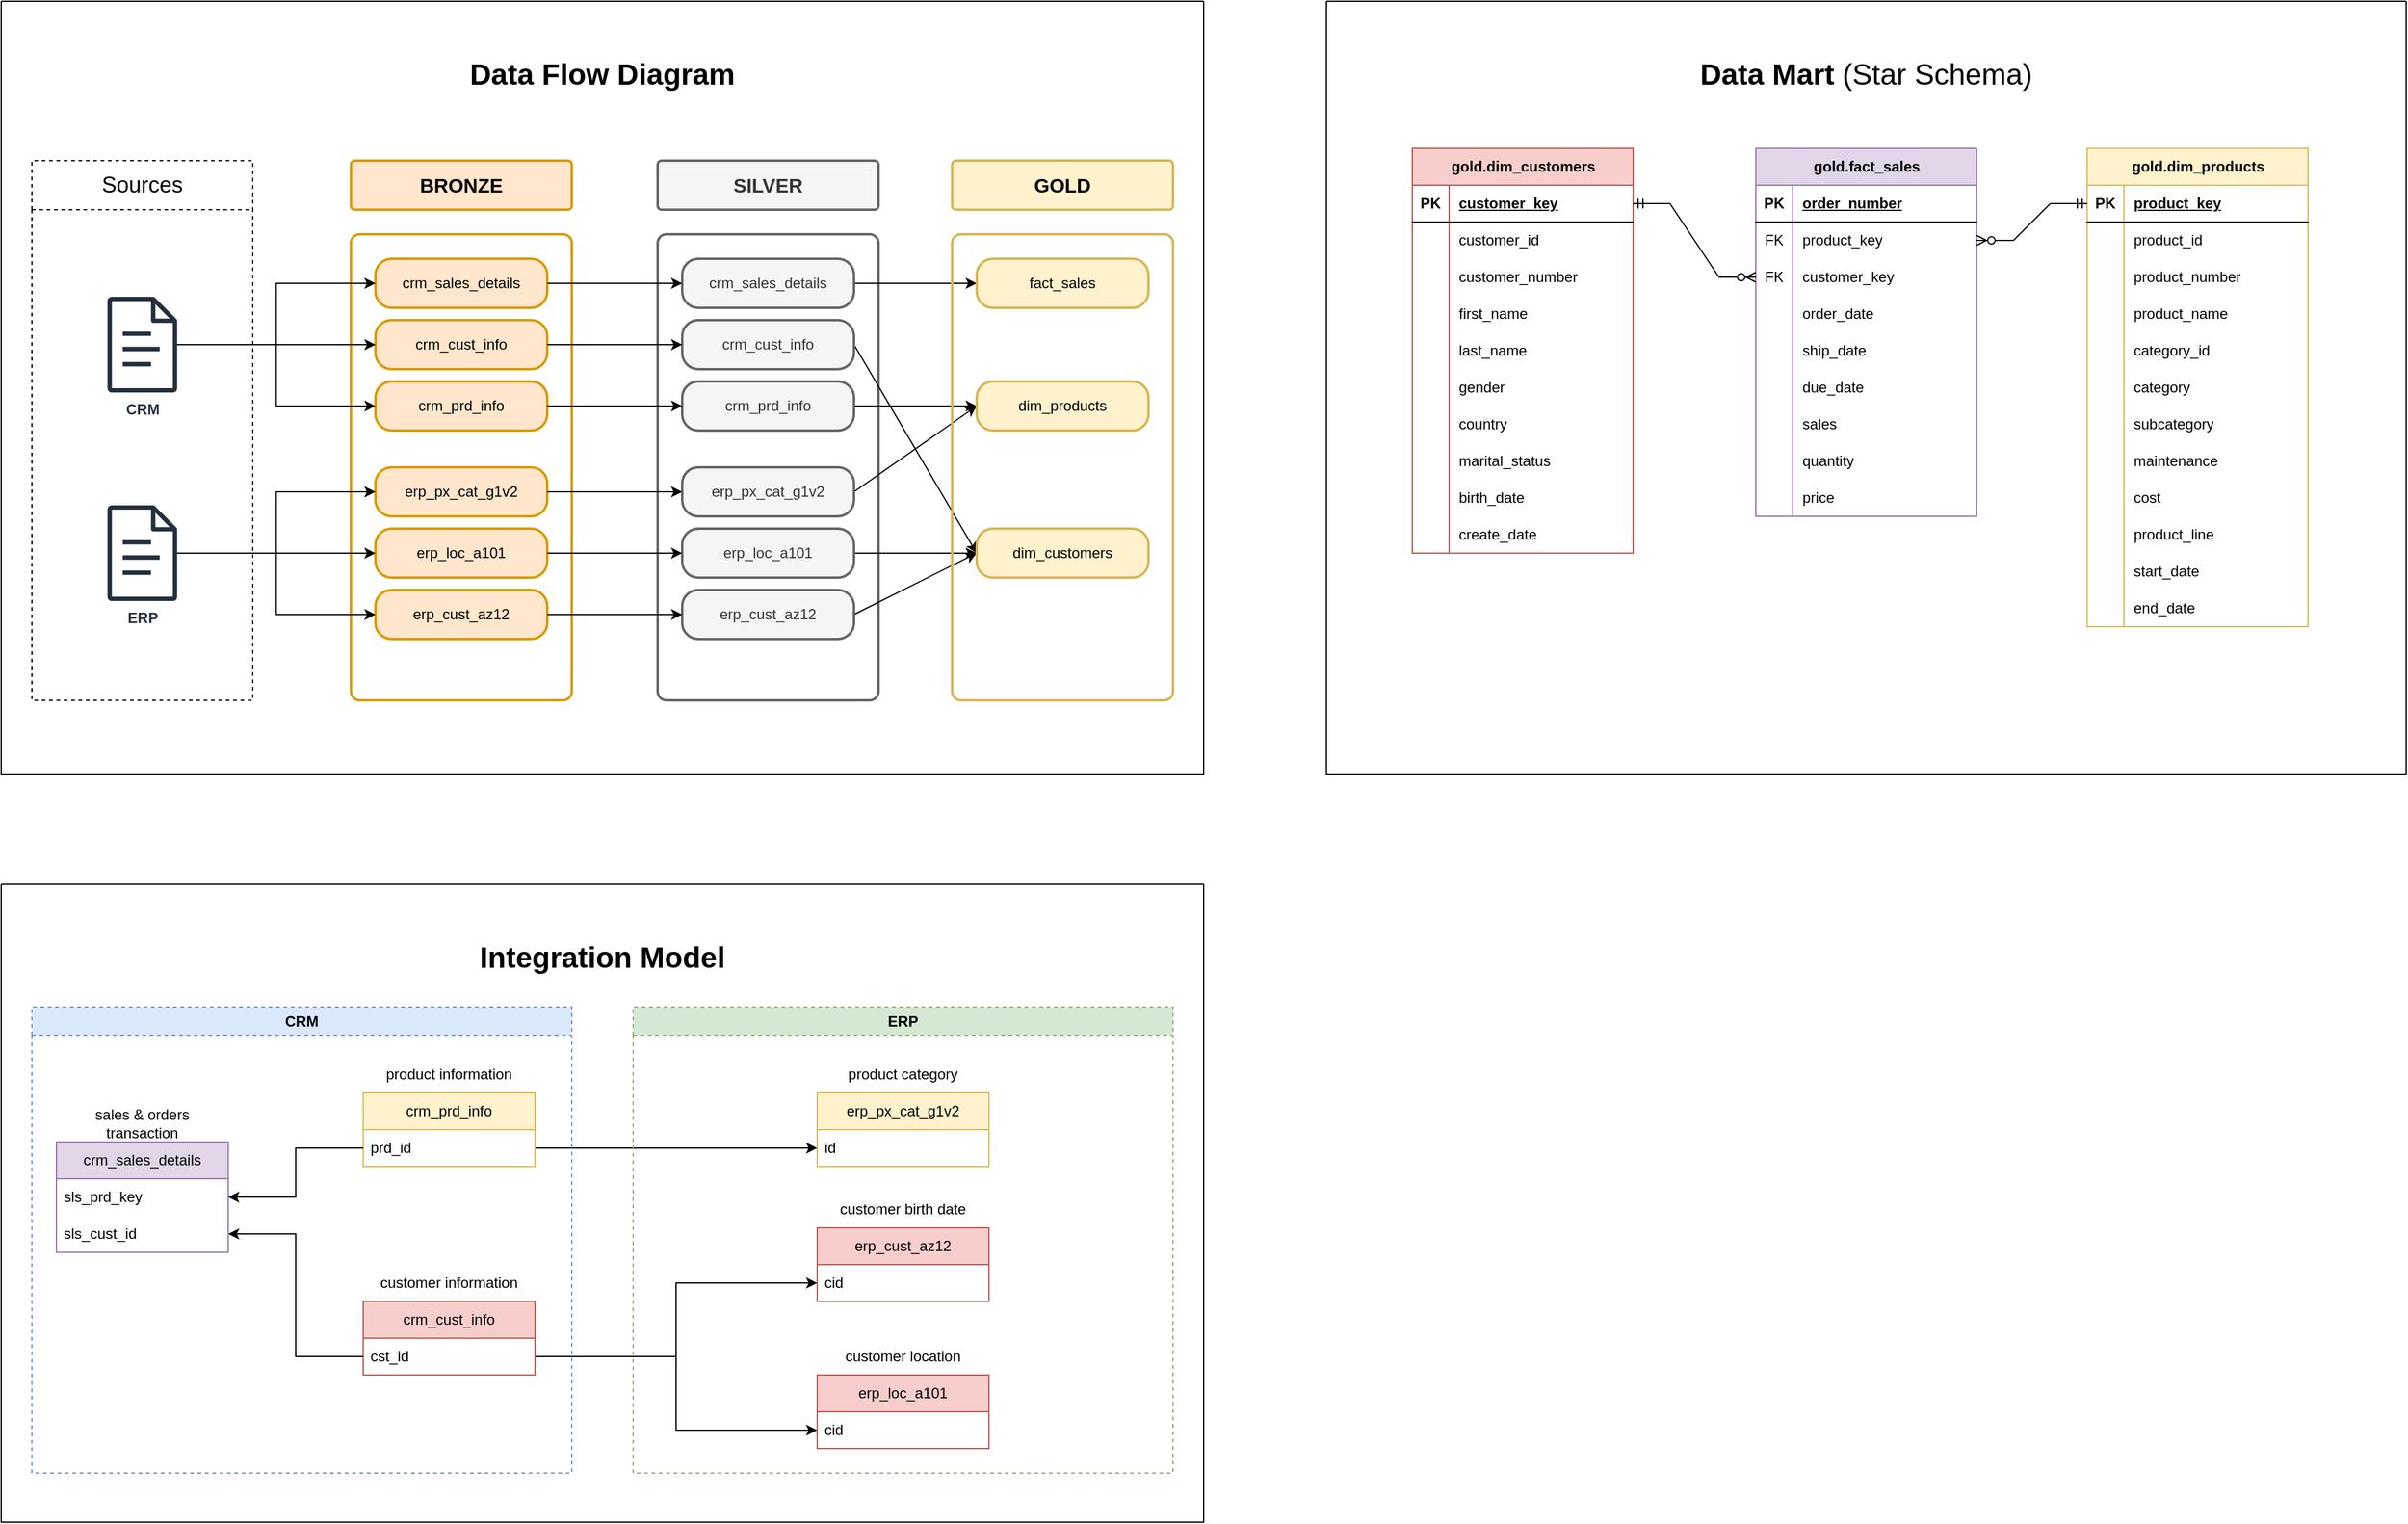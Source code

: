 <mxfile version="28.0.3">
  <diagram name="Page-1" id="j9LHTjVvC8cvnr3t2Hr-">
    <mxGraphModel dx="2078" dy="926" grid="1" gridSize="10" guides="1" tooltips="1" connect="1" arrows="1" fold="1" page="0" pageScale="1" pageWidth="850" pageHeight="1100" math="0" shadow="0">
      <root>
        <mxCell id="0" />
        <mxCell id="1" parent="0" />
        <mxCell id="Qr_JL-rTWK1h9YEE-_Me-30" value="" style="swimlane;startSize=0;" parent="1" vertex="1">
          <mxGeometry x="-80" y="40" width="980" height="630" as="geometry" />
        </mxCell>
        <mxCell id="Qr_JL-rTWK1h9YEE-_Me-2" value="Sources" style="swimlane;whiteSpace=wrap;html=1;fontSize=18;startSize=40;dashed=1;strokeWidth=1;fontStyle=0;swimlaneFillColor=none;fillColor=none;" parent="Qr_JL-rTWK1h9YEE-_Me-30" vertex="1">
          <mxGeometry x="25" y="130" width="180" height="440" as="geometry" />
        </mxCell>
        <mxCell id="Qr_JL-rTWK1h9YEE-_Me-3" value="&lt;b&gt;ERP&lt;/b&gt;" style="sketch=0;outlineConnect=0;fontColor=#232F3E;gradientColor=none;fillColor=#232F3D;strokeColor=none;dashed=0;verticalLabelPosition=bottom;verticalAlign=top;align=center;html=1;fontSize=12;fontStyle=0;aspect=fixed;pointerEvents=1;shape=mxgraph.aws4.document;" parent="Qr_JL-rTWK1h9YEE-_Me-2" vertex="1">
          <mxGeometry x="61.5" y="281" width="57" height="78" as="geometry" />
        </mxCell>
        <mxCell id="Qr_JL-rTWK1h9YEE-_Me-4" value="&lt;b&gt;CRM&lt;/b&gt;" style="sketch=0;outlineConnect=0;fontColor=#232F3E;gradientColor=none;fillColor=#232F3D;strokeColor=none;dashed=0;verticalLabelPosition=bottom;verticalAlign=top;align=center;html=1;fontSize=12;fontStyle=0;aspect=fixed;pointerEvents=1;shape=mxgraph.aws4.document;" parent="Qr_JL-rTWK1h9YEE-_Me-2" vertex="1">
          <mxGeometry x="61.5" y="111" width="57" height="78" as="geometry" />
        </mxCell>
        <mxCell id="Qr_JL-rTWK1h9YEE-_Me-5" value="" style="rounded=1;whiteSpace=wrap;html=1;arcSize=4;fillColor=none;strokeColor=#d79b00;strokeWidth=2;" parent="Qr_JL-rTWK1h9YEE-_Me-30" vertex="1">
          <mxGeometry x="285" y="190" width="180" height="380" as="geometry" />
        </mxCell>
        <mxCell id="Qr_JL-rTWK1h9YEE-_Me-6" value="&lt;b&gt;BRONZE&lt;/b&gt;" style="rounded=1;whiteSpace=wrap;html=1;arcSize=8;fillColor=#ffe6cc;strokeColor=#d79b00;strokeWidth=2;fontSize=16;" parent="Qr_JL-rTWK1h9YEE-_Me-30" vertex="1">
          <mxGeometry x="285" y="130" width="180" height="40" as="geometry" />
        </mxCell>
        <mxCell id="Qr_JL-rTWK1h9YEE-_Me-8" value="crm_sales_details" style="rounded=1;whiteSpace=wrap;html=1;arcSize=33;fillColor=#ffe6cc;strokeColor=#d79b00;strokeWidth=2;" parent="Qr_JL-rTWK1h9YEE-_Me-30" vertex="1">
          <mxGeometry x="305" y="210" width="140" height="40" as="geometry" />
        </mxCell>
        <mxCell id="Qr_JL-rTWK1h9YEE-_Me-9" value="crm_prd_info" style="rounded=1;whiteSpace=wrap;html=1;arcSize=33;fillColor=#ffe6cc;strokeColor=#d79b00;strokeWidth=2;" parent="Qr_JL-rTWK1h9YEE-_Me-30" vertex="1">
          <mxGeometry x="305" y="310" width="140" height="40" as="geometry" />
        </mxCell>
        <mxCell id="Qr_JL-rTWK1h9YEE-_Me-10" value="crm_cust_info" style="rounded=1;whiteSpace=wrap;html=1;arcSize=33;fillColor=#ffe6cc;strokeColor=#d79b00;strokeWidth=2;" parent="Qr_JL-rTWK1h9YEE-_Me-30" vertex="1">
          <mxGeometry x="305" y="260" width="140" height="40" as="geometry" />
        </mxCell>
        <mxCell id="Qr_JL-rTWK1h9YEE-_Me-11" value="erp_cust_az12" style="rounded=1;whiteSpace=wrap;html=1;arcSize=33;fillColor=#ffe6cc;strokeColor=#d79b00;strokeWidth=2;" parent="Qr_JL-rTWK1h9YEE-_Me-30" vertex="1">
          <mxGeometry x="305" y="480" width="140" height="40" as="geometry" />
        </mxCell>
        <mxCell id="Qr_JL-rTWK1h9YEE-_Me-12" value="erp_loc_a101" style="rounded=1;whiteSpace=wrap;html=1;arcSize=33;fillColor=#ffe6cc;strokeColor=#d79b00;strokeWidth=2;" parent="Qr_JL-rTWK1h9YEE-_Me-30" vertex="1">
          <mxGeometry x="305" y="430" width="140" height="40" as="geometry" />
        </mxCell>
        <mxCell id="Qr_JL-rTWK1h9YEE-_Me-13" value="erp_px_cat_g1v2" style="rounded=1;whiteSpace=wrap;html=1;arcSize=33;fillColor=#ffe6cc;strokeColor=#d79b00;strokeWidth=2;" parent="Qr_JL-rTWK1h9YEE-_Me-30" vertex="1">
          <mxGeometry x="305" y="380" width="140" height="40" as="geometry" />
        </mxCell>
        <mxCell id="Qr_JL-rTWK1h9YEE-_Me-14" style="edgeStyle=orthogonalEdgeStyle;rounded=0;orthogonalLoop=1;jettySize=auto;html=1;" parent="Qr_JL-rTWK1h9YEE-_Me-30" source="Qr_JL-rTWK1h9YEE-_Me-4" target="Qr_JL-rTWK1h9YEE-_Me-8" edge="1">
          <mxGeometry relative="1" as="geometry" />
        </mxCell>
        <mxCell id="Qr_JL-rTWK1h9YEE-_Me-15" style="edgeStyle=orthogonalEdgeStyle;rounded=0;orthogonalLoop=1;jettySize=auto;html=1;" parent="Qr_JL-rTWK1h9YEE-_Me-30" source="Qr_JL-rTWK1h9YEE-_Me-4" target="Qr_JL-rTWK1h9YEE-_Me-9" edge="1">
          <mxGeometry relative="1" as="geometry" />
        </mxCell>
        <mxCell id="Qr_JL-rTWK1h9YEE-_Me-16" style="edgeStyle=orthogonalEdgeStyle;rounded=0;orthogonalLoop=1;jettySize=auto;html=1;" parent="Qr_JL-rTWK1h9YEE-_Me-30" source="Qr_JL-rTWK1h9YEE-_Me-4" target="Qr_JL-rTWK1h9YEE-_Me-10" edge="1">
          <mxGeometry relative="1" as="geometry" />
        </mxCell>
        <mxCell id="Qr_JL-rTWK1h9YEE-_Me-17" style="edgeStyle=orthogonalEdgeStyle;rounded=0;orthogonalLoop=1;jettySize=auto;html=1;" parent="Qr_JL-rTWK1h9YEE-_Me-30" source="Qr_JL-rTWK1h9YEE-_Me-3" target="Qr_JL-rTWK1h9YEE-_Me-11" edge="1">
          <mxGeometry relative="1" as="geometry" />
        </mxCell>
        <mxCell id="Qr_JL-rTWK1h9YEE-_Me-18" style="edgeStyle=orthogonalEdgeStyle;rounded=0;orthogonalLoop=1;jettySize=auto;html=1;" parent="Qr_JL-rTWK1h9YEE-_Me-30" source="Qr_JL-rTWK1h9YEE-_Me-3" target="Qr_JL-rTWK1h9YEE-_Me-12" edge="1">
          <mxGeometry relative="1" as="geometry" />
        </mxCell>
        <mxCell id="Qr_JL-rTWK1h9YEE-_Me-20" style="edgeStyle=orthogonalEdgeStyle;rounded=0;orthogonalLoop=1;jettySize=auto;html=1;" parent="Qr_JL-rTWK1h9YEE-_Me-30" source="Qr_JL-rTWK1h9YEE-_Me-3" target="Qr_JL-rTWK1h9YEE-_Me-13" edge="1">
          <mxGeometry relative="1" as="geometry" />
        </mxCell>
        <mxCell id="Qr_JL-rTWK1h9YEE-_Me-29" value="&lt;b&gt;Data Flow Diagram&lt;/b&gt;" style="text;html=1;align=center;verticalAlign=middle;whiteSpace=wrap;rounded=0;fontSize=24;" parent="Qr_JL-rTWK1h9YEE-_Me-30" vertex="1">
          <mxGeometry x="345" y="40" width="290" height="40" as="geometry" />
        </mxCell>
        <mxCell id="Qr_JL-rTWK1h9YEE-_Me-100" value="" style="rounded=1;whiteSpace=wrap;html=1;arcSize=4;fillColor=none;strokeColor=#666666;strokeWidth=2;fontColor=#333333;" parent="Qr_JL-rTWK1h9YEE-_Me-30" vertex="1">
          <mxGeometry x="535" y="190" width="180" height="380" as="geometry" />
        </mxCell>
        <mxCell id="Qr_JL-rTWK1h9YEE-_Me-101" value="&lt;b&gt;SILVER&lt;/b&gt;" style="rounded=1;whiteSpace=wrap;html=1;arcSize=8;fillColor=#f5f5f5;strokeColor=#666666;strokeWidth=2;fontSize=16;fontColor=#333333;" parent="Qr_JL-rTWK1h9YEE-_Me-30" vertex="1">
          <mxGeometry x="535" y="130" width="180" height="40" as="geometry" />
        </mxCell>
        <mxCell id="Qr_JL-rTWK1h9YEE-_Me-130" style="edgeStyle=orthogonalEdgeStyle;rounded=0;orthogonalLoop=1;jettySize=auto;html=1;" parent="Qr_JL-rTWK1h9YEE-_Me-30" source="Qr_JL-rTWK1h9YEE-_Me-102" target="Qr_JL-rTWK1h9YEE-_Me-124" edge="1">
          <mxGeometry relative="1" as="geometry" />
        </mxCell>
        <mxCell id="Qr_JL-rTWK1h9YEE-_Me-102" value="crm_sales_details" style="rounded=1;whiteSpace=wrap;html=1;arcSize=33;fillColor=#f5f5f5;strokeColor=#666666;strokeWidth=2;fontColor=#333333;" parent="Qr_JL-rTWK1h9YEE-_Me-30" vertex="1">
          <mxGeometry x="555" y="210" width="140" height="40" as="geometry" />
        </mxCell>
        <mxCell id="Qr_JL-rTWK1h9YEE-_Me-139" style="rounded=0;orthogonalLoop=1;jettySize=auto;html=1;exitX=1;exitY=0.5;exitDx=0;exitDy=0;entryX=0;entryY=0.5;entryDx=0;entryDy=0;" parent="Qr_JL-rTWK1h9YEE-_Me-30" source="Qr_JL-rTWK1h9YEE-_Me-103" target="Qr_JL-rTWK1h9YEE-_Me-125" edge="1">
          <mxGeometry relative="1" as="geometry" />
        </mxCell>
        <mxCell id="Qr_JL-rTWK1h9YEE-_Me-103" value="crm_prd_info" style="rounded=1;whiteSpace=wrap;html=1;arcSize=33;fillColor=#f5f5f5;strokeColor=#666666;strokeWidth=2;fontColor=#333333;" parent="Qr_JL-rTWK1h9YEE-_Me-30" vertex="1">
          <mxGeometry x="555" y="310" width="140" height="40" as="geometry" />
        </mxCell>
        <mxCell id="Qr_JL-rTWK1h9YEE-_Me-132" style="rounded=0;orthogonalLoop=1;jettySize=auto;html=1;entryX=0;entryY=0.5;entryDx=0;entryDy=0;exitX=1;exitY=0.5;exitDx=0;exitDy=0;" parent="Qr_JL-rTWK1h9YEE-_Me-30" source="Qr_JL-rTWK1h9YEE-_Me-104" target="Qr_JL-rTWK1h9YEE-_Me-126" edge="1">
          <mxGeometry relative="1" as="geometry" />
        </mxCell>
        <mxCell id="Qr_JL-rTWK1h9YEE-_Me-104" value="crm_cust_info" style="rounded=1;whiteSpace=wrap;html=1;arcSize=33;fillColor=#f5f5f5;strokeColor=#666666;strokeWidth=2;fontColor=#333333;" parent="Qr_JL-rTWK1h9YEE-_Me-30" vertex="1">
          <mxGeometry x="555" y="260" width="140" height="40" as="geometry" />
        </mxCell>
        <mxCell id="Qr_JL-rTWK1h9YEE-_Me-136" style="rounded=0;orthogonalLoop=1;jettySize=auto;html=1;entryX=0;entryY=0.5;entryDx=0;entryDy=0;exitX=1;exitY=0.5;exitDx=0;exitDy=0;" parent="Qr_JL-rTWK1h9YEE-_Me-30" source="Qr_JL-rTWK1h9YEE-_Me-105" target="Qr_JL-rTWK1h9YEE-_Me-126" edge="1">
          <mxGeometry relative="1" as="geometry" />
        </mxCell>
        <mxCell id="Qr_JL-rTWK1h9YEE-_Me-105" value="erp_cust_az12" style="rounded=1;whiteSpace=wrap;html=1;arcSize=33;fillColor=#f5f5f5;strokeColor=#666666;strokeWidth=2;fontColor=#333333;" parent="Qr_JL-rTWK1h9YEE-_Me-30" vertex="1">
          <mxGeometry x="555" y="480" width="140" height="40" as="geometry" />
        </mxCell>
        <mxCell id="Qr_JL-rTWK1h9YEE-_Me-137" style="rounded=0;orthogonalLoop=1;jettySize=auto;html=1;entryX=0;entryY=0.5;entryDx=0;entryDy=0;exitX=1;exitY=0.5;exitDx=0;exitDy=0;" parent="Qr_JL-rTWK1h9YEE-_Me-30" source="Qr_JL-rTWK1h9YEE-_Me-106" target="Qr_JL-rTWK1h9YEE-_Me-126" edge="1">
          <mxGeometry relative="1" as="geometry" />
        </mxCell>
        <mxCell id="Qr_JL-rTWK1h9YEE-_Me-106" value="erp_loc_a101" style="rounded=1;whiteSpace=wrap;html=1;arcSize=33;fillColor=#f5f5f5;strokeColor=#666666;strokeWidth=2;fontColor=#333333;" parent="Qr_JL-rTWK1h9YEE-_Me-30" vertex="1">
          <mxGeometry x="555" y="430" width="140" height="40" as="geometry" />
        </mxCell>
        <mxCell id="Qr_JL-rTWK1h9YEE-_Me-138" style="rounded=0;orthogonalLoop=1;jettySize=auto;html=1;exitX=1;exitY=0.5;exitDx=0;exitDy=0;entryX=0;entryY=0.5;entryDx=0;entryDy=0;" parent="Qr_JL-rTWK1h9YEE-_Me-30" source="Qr_JL-rTWK1h9YEE-_Me-107" target="Qr_JL-rTWK1h9YEE-_Me-125" edge="1">
          <mxGeometry relative="1" as="geometry" />
        </mxCell>
        <mxCell id="Qr_JL-rTWK1h9YEE-_Me-107" value="erp_px_cat_g1v2" style="rounded=1;whiteSpace=wrap;html=1;arcSize=33;fillColor=#f5f5f5;strokeColor=#666666;strokeWidth=2;fontColor=#333333;" parent="Qr_JL-rTWK1h9YEE-_Me-30" vertex="1">
          <mxGeometry x="555" y="380" width="140" height="40" as="geometry" />
        </mxCell>
        <mxCell id="Qr_JL-rTWK1h9YEE-_Me-108" style="edgeStyle=orthogonalEdgeStyle;rounded=0;orthogonalLoop=1;jettySize=auto;html=1;" parent="Qr_JL-rTWK1h9YEE-_Me-30" source="Qr_JL-rTWK1h9YEE-_Me-8" target="Qr_JL-rTWK1h9YEE-_Me-102" edge="1">
          <mxGeometry relative="1" as="geometry" />
        </mxCell>
        <mxCell id="Qr_JL-rTWK1h9YEE-_Me-109" style="edgeStyle=orthogonalEdgeStyle;rounded=0;orthogonalLoop=1;jettySize=auto;html=1;" parent="Qr_JL-rTWK1h9YEE-_Me-30" source="Qr_JL-rTWK1h9YEE-_Me-9" target="Qr_JL-rTWK1h9YEE-_Me-103" edge="1">
          <mxGeometry relative="1" as="geometry" />
        </mxCell>
        <mxCell id="Qr_JL-rTWK1h9YEE-_Me-110" style="edgeStyle=orthogonalEdgeStyle;rounded=0;orthogonalLoop=1;jettySize=auto;html=1;" parent="Qr_JL-rTWK1h9YEE-_Me-30" source="Qr_JL-rTWK1h9YEE-_Me-10" target="Qr_JL-rTWK1h9YEE-_Me-104" edge="1">
          <mxGeometry relative="1" as="geometry" />
        </mxCell>
        <mxCell id="Qr_JL-rTWK1h9YEE-_Me-111" style="edgeStyle=orthogonalEdgeStyle;rounded=0;orthogonalLoop=1;jettySize=auto;html=1;" parent="Qr_JL-rTWK1h9YEE-_Me-30" source="Qr_JL-rTWK1h9YEE-_Me-11" target="Qr_JL-rTWK1h9YEE-_Me-105" edge="1">
          <mxGeometry relative="1" as="geometry" />
        </mxCell>
        <mxCell id="Qr_JL-rTWK1h9YEE-_Me-112" style="edgeStyle=orthogonalEdgeStyle;rounded=0;orthogonalLoop=1;jettySize=auto;html=1;" parent="Qr_JL-rTWK1h9YEE-_Me-30" source="Qr_JL-rTWK1h9YEE-_Me-12" target="Qr_JL-rTWK1h9YEE-_Me-106" edge="1">
          <mxGeometry relative="1" as="geometry" />
        </mxCell>
        <mxCell id="Qr_JL-rTWK1h9YEE-_Me-113" style="edgeStyle=orthogonalEdgeStyle;rounded=0;orthogonalLoop=1;jettySize=auto;html=1;" parent="Qr_JL-rTWK1h9YEE-_Me-30" source="Qr_JL-rTWK1h9YEE-_Me-13" target="Qr_JL-rTWK1h9YEE-_Me-107" edge="1">
          <mxGeometry relative="1" as="geometry" />
        </mxCell>
        <mxCell id="Qr_JL-rTWK1h9YEE-_Me-122" value="" style="rounded=1;whiteSpace=wrap;html=1;arcSize=4;fillColor=none;strokeColor=#d6b656;strokeWidth=2;" parent="Qr_JL-rTWK1h9YEE-_Me-30" vertex="1">
          <mxGeometry x="775" y="190" width="180" height="380" as="geometry" />
        </mxCell>
        <mxCell id="Qr_JL-rTWK1h9YEE-_Me-123" value="&lt;b&gt;GOLD&lt;/b&gt;" style="rounded=1;whiteSpace=wrap;html=1;arcSize=8;fillColor=#fff2cc;strokeColor=#d6b656;strokeWidth=2;fontSize=16;" parent="Qr_JL-rTWK1h9YEE-_Me-30" vertex="1">
          <mxGeometry x="775" y="130" width="180" height="40" as="geometry" />
        </mxCell>
        <mxCell id="Qr_JL-rTWK1h9YEE-_Me-124" value="fact_sales" style="rounded=1;whiteSpace=wrap;html=1;arcSize=33;fillColor=#fff2cc;strokeColor=#d6b656;strokeWidth=2;" parent="Qr_JL-rTWK1h9YEE-_Me-30" vertex="1">
          <mxGeometry x="795" y="210" width="140" height="40" as="geometry" />
        </mxCell>
        <mxCell id="Qr_JL-rTWK1h9YEE-_Me-125" value="dim_products" style="rounded=1;whiteSpace=wrap;html=1;arcSize=33;fillColor=#fff2cc;strokeColor=#d6b656;strokeWidth=2;" parent="Qr_JL-rTWK1h9YEE-_Me-30" vertex="1">
          <mxGeometry x="795" y="310" width="140" height="40" as="geometry" />
        </mxCell>
        <mxCell id="Qr_JL-rTWK1h9YEE-_Me-126" value="dim_customers" style="rounded=1;whiteSpace=wrap;html=1;arcSize=33;fillColor=#fff2cc;strokeColor=#d6b656;strokeWidth=2;" parent="Qr_JL-rTWK1h9YEE-_Me-30" vertex="1">
          <mxGeometry x="795" y="430" width="140" height="40" as="geometry" />
        </mxCell>
        <mxCell id="Qr_JL-rTWK1h9YEE-_Me-32" value="" style="swimlane;startSize=0;" parent="1" vertex="1">
          <mxGeometry x="-80" y="760" width="980" height="520" as="geometry" />
        </mxCell>
        <mxCell id="Qr_JL-rTWK1h9YEE-_Me-50" value="&lt;b&gt;Integration Model&lt;/b&gt;" style="text;html=1;align=center;verticalAlign=middle;whiteSpace=wrap;rounded=0;fontSize=24;" parent="Qr_JL-rTWK1h9YEE-_Me-32" vertex="1">
          <mxGeometry x="345" y="40" width="290" height="40" as="geometry" />
        </mxCell>
        <mxCell id="Qr_JL-rTWK1h9YEE-_Me-78" style="edgeStyle=orthogonalEdgeStyle;rounded=0;orthogonalLoop=1;jettySize=auto;html=1;exitX=1;exitY=0.5;exitDx=0;exitDy=0;" parent="Qr_JL-rTWK1h9YEE-_Me-32" source="Qr_JL-rTWK1h9YEE-_Me-56" target="Qr_JL-rTWK1h9YEE-_Me-76" edge="1">
          <mxGeometry relative="1" as="geometry" />
        </mxCell>
        <mxCell id="Qr_JL-rTWK1h9YEE-_Me-87" style="edgeStyle=orthogonalEdgeStyle;rounded=0;orthogonalLoop=1;jettySize=auto;html=1;exitX=1;exitY=0.5;exitDx=0;exitDy=0;" parent="Qr_JL-rTWK1h9YEE-_Me-32" source="Qr_JL-rTWK1h9YEE-_Me-52" target="Qr_JL-rTWK1h9YEE-_Me-81" edge="1">
          <mxGeometry relative="1" as="geometry" />
        </mxCell>
        <mxCell id="Qr_JL-rTWK1h9YEE-_Me-88" style="edgeStyle=orthogonalEdgeStyle;rounded=0;orthogonalLoop=1;jettySize=auto;html=1;exitX=1;exitY=0.5;exitDx=0;exitDy=0;" parent="Qr_JL-rTWK1h9YEE-_Me-32" source="Qr_JL-rTWK1h9YEE-_Me-52" target="Qr_JL-rTWK1h9YEE-_Me-85" edge="1">
          <mxGeometry relative="1" as="geometry" />
        </mxCell>
        <mxCell id="Qr_JL-rTWK1h9YEE-_Me-90" value="CRM" style="swimlane;whiteSpace=wrap;html=1;fillColor=#dae8fc;strokeColor=#6c8ebf;dashed=1;" parent="Qr_JL-rTWK1h9YEE-_Me-32" vertex="1">
          <mxGeometry x="25" y="100" width="440" height="380" as="geometry" />
        </mxCell>
        <mxCell id="Qr_JL-rTWK1h9YEE-_Me-72" value="" style="group" parent="Qr_JL-rTWK1h9YEE-_Me-90" vertex="1" connectable="0">
          <mxGeometry x="270" y="40" width="140" height="90" as="geometry" />
        </mxCell>
        <mxCell id="Qr_JL-rTWK1h9YEE-_Me-55" value="crm_prd_info" style="swimlane;fontStyle=0;childLayout=stackLayout;horizontal=1;startSize=30;horizontalStack=0;resizeParent=1;resizeParentMax=0;resizeLast=0;collapsible=1;marginBottom=0;whiteSpace=wrap;html=1;fillColor=#fff2cc;strokeColor=#d6b656;" parent="Qr_JL-rTWK1h9YEE-_Me-72" vertex="1">
          <mxGeometry y="30" width="140" height="60" as="geometry" />
        </mxCell>
        <mxCell id="Qr_JL-rTWK1h9YEE-_Me-56" value="prd_id" style="text;strokeColor=none;fillColor=none;align=left;verticalAlign=middle;spacingLeft=4;spacingRight=4;overflow=hidden;points=[[0,0.5],[1,0.5]];portConstraint=eastwest;rotatable=0;whiteSpace=wrap;html=1;" parent="Qr_JL-rTWK1h9YEE-_Me-55" vertex="1">
          <mxGeometry y="30" width="140" height="30" as="geometry" />
        </mxCell>
        <mxCell id="Qr_JL-rTWK1h9YEE-_Me-69" value="product information" style="text;html=1;align=center;verticalAlign=middle;whiteSpace=wrap;rounded=0;" parent="Qr_JL-rTWK1h9YEE-_Me-72" vertex="1">
          <mxGeometry width="140" height="30" as="geometry" />
        </mxCell>
        <mxCell id="Qr_JL-rTWK1h9YEE-_Me-73" value="" style="group" parent="Qr_JL-rTWK1h9YEE-_Me-90" vertex="1" connectable="0">
          <mxGeometry x="270" y="210" width="140" height="90" as="geometry" />
        </mxCell>
        <mxCell id="Qr_JL-rTWK1h9YEE-_Me-51" value="crm_cust_info" style="swimlane;fontStyle=0;childLayout=stackLayout;horizontal=1;startSize=30;horizontalStack=0;resizeParent=1;resizeParentMax=0;resizeLast=0;collapsible=1;marginBottom=0;whiteSpace=wrap;html=1;fillColor=#f8cecc;strokeColor=#b85450;" parent="Qr_JL-rTWK1h9YEE-_Me-73" vertex="1">
          <mxGeometry y="30" width="140" height="60" as="geometry" />
        </mxCell>
        <mxCell id="Qr_JL-rTWK1h9YEE-_Me-52" value="cst_id" style="text;strokeColor=none;fillColor=none;align=left;verticalAlign=middle;spacingLeft=4;spacingRight=4;overflow=hidden;points=[[0,0.5],[1,0.5]];portConstraint=eastwest;rotatable=0;whiteSpace=wrap;html=1;" parent="Qr_JL-rTWK1h9YEE-_Me-51" vertex="1">
          <mxGeometry y="30" width="140" height="30" as="geometry" />
        </mxCell>
        <mxCell id="Qr_JL-rTWK1h9YEE-_Me-70" value="customer information" style="text;html=1;align=center;verticalAlign=middle;whiteSpace=wrap;rounded=0;" parent="Qr_JL-rTWK1h9YEE-_Me-73" vertex="1">
          <mxGeometry width="140" height="30" as="geometry" />
        </mxCell>
        <mxCell id="Qr_JL-rTWK1h9YEE-_Me-71" value="" style="group" parent="Qr_JL-rTWK1h9YEE-_Me-90" vertex="1" connectable="0">
          <mxGeometry x="20" y="80" width="140" height="120" as="geometry" />
        </mxCell>
        <mxCell id="Qr_JL-rTWK1h9YEE-_Me-61" value="crm_sales_details" style="swimlane;fontStyle=0;childLayout=stackLayout;horizontal=1;startSize=30;horizontalStack=0;resizeParent=1;resizeParentMax=0;resizeLast=0;collapsible=1;marginBottom=0;whiteSpace=wrap;html=1;fillColor=#e1d5e7;strokeColor=#9673a6;" parent="Qr_JL-rTWK1h9YEE-_Me-71" vertex="1">
          <mxGeometry y="30" width="140" height="90" as="geometry" />
        </mxCell>
        <mxCell id="Qr_JL-rTWK1h9YEE-_Me-62" value="sls_prd_key" style="text;strokeColor=none;fillColor=none;align=left;verticalAlign=middle;spacingLeft=4;spacingRight=4;overflow=hidden;points=[[0,0.5],[1,0.5]];portConstraint=eastwest;rotatable=0;whiteSpace=wrap;html=1;" parent="Qr_JL-rTWK1h9YEE-_Me-61" vertex="1">
          <mxGeometry y="30" width="140" height="30" as="geometry" />
        </mxCell>
        <mxCell id="Qr_JL-rTWK1h9YEE-_Me-63" value="sls_cust_id" style="text;strokeColor=none;fillColor=none;align=left;verticalAlign=middle;spacingLeft=4;spacingRight=4;overflow=hidden;points=[[0,0.5],[1,0.5]];portConstraint=eastwest;rotatable=0;whiteSpace=wrap;html=1;" parent="Qr_JL-rTWK1h9YEE-_Me-61" vertex="1">
          <mxGeometry y="60" width="140" height="30" as="geometry" />
        </mxCell>
        <mxCell id="Qr_JL-rTWK1h9YEE-_Me-68" value="sales &amp;amp; orders transaction" style="text;html=1;align=center;verticalAlign=middle;whiteSpace=wrap;rounded=0;" parent="Qr_JL-rTWK1h9YEE-_Me-71" vertex="1">
          <mxGeometry width="140" height="30" as="geometry" />
        </mxCell>
        <mxCell id="Qr_JL-rTWK1h9YEE-_Me-67" style="edgeStyle=orthogonalEdgeStyle;rounded=0;orthogonalLoop=1;jettySize=auto;html=1;exitX=0;exitY=0.5;exitDx=0;exitDy=0;" parent="Qr_JL-rTWK1h9YEE-_Me-90" source="Qr_JL-rTWK1h9YEE-_Me-56" target="Qr_JL-rTWK1h9YEE-_Me-62" edge="1">
          <mxGeometry relative="1" as="geometry" />
        </mxCell>
        <mxCell id="Qr_JL-rTWK1h9YEE-_Me-66" style="edgeStyle=orthogonalEdgeStyle;rounded=0;orthogonalLoop=1;jettySize=auto;html=1;exitX=0;exitY=0.5;exitDx=0;exitDy=0;" parent="Qr_JL-rTWK1h9YEE-_Me-90" source="Qr_JL-rTWK1h9YEE-_Me-52" target="Qr_JL-rTWK1h9YEE-_Me-63" edge="1">
          <mxGeometry relative="1" as="geometry" />
        </mxCell>
        <mxCell id="Qr_JL-rTWK1h9YEE-_Me-91" value="ERP" style="swimlane;whiteSpace=wrap;html=1;fillColor=#d5e8d4;strokeColor=#82b366;dashed=1;" parent="Qr_JL-rTWK1h9YEE-_Me-32" vertex="1">
          <mxGeometry x="515" y="100" width="440" height="380" as="geometry" />
        </mxCell>
        <mxCell id="Qr_JL-rTWK1h9YEE-_Me-74" value="" style="group" parent="Qr_JL-rTWK1h9YEE-_Me-91" vertex="1" connectable="0">
          <mxGeometry x="150" y="40" width="140" height="90" as="geometry" />
        </mxCell>
        <mxCell id="Qr_JL-rTWK1h9YEE-_Me-75" value="erp_px_cat_g1v2" style="swimlane;fontStyle=0;childLayout=stackLayout;horizontal=1;startSize=30;horizontalStack=0;resizeParent=1;resizeParentMax=0;resizeLast=0;collapsible=1;marginBottom=0;whiteSpace=wrap;html=1;fillColor=#fff2cc;strokeColor=#d6b656;" parent="Qr_JL-rTWK1h9YEE-_Me-74" vertex="1">
          <mxGeometry y="30" width="140" height="60" as="geometry" />
        </mxCell>
        <mxCell id="Qr_JL-rTWK1h9YEE-_Me-76" value="id" style="text;strokeColor=none;fillColor=none;align=left;verticalAlign=middle;spacingLeft=4;spacingRight=4;overflow=hidden;points=[[0,0.5],[1,0.5]];portConstraint=eastwest;rotatable=0;whiteSpace=wrap;html=1;" parent="Qr_JL-rTWK1h9YEE-_Me-75" vertex="1">
          <mxGeometry y="30" width="140" height="30" as="geometry" />
        </mxCell>
        <mxCell id="Qr_JL-rTWK1h9YEE-_Me-77" value="product category" style="text;html=1;align=center;verticalAlign=middle;whiteSpace=wrap;rounded=0;" parent="Qr_JL-rTWK1h9YEE-_Me-74" vertex="1">
          <mxGeometry width="140" height="30" as="geometry" />
        </mxCell>
        <mxCell id="Qr_JL-rTWK1h9YEE-_Me-79" value="" style="group" parent="Qr_JL-rTWK1h9YEE-_Me-91" vertex="1" connectable="0">
          <mxGeometry x="150" y="150" width="140" height="90" as="geometry" />
        </mxCell>
        <mxCell id="Qr_JL-rTWK1h9YEE-_Me-80" value="erp_cust_az12" style="swimlane;fontStyle=0;childLayout=stackLayout;horizontal=1;startSize=30;horizontalStack=0;resizeParent=1;resizeParentMax=0;resizeLast=0;collapsible=1;marginBottom=0;whiteSpace=wrap;html=1;fillColor=#f8cecc;strokeColor=#b85450;" parent="Qr_JL-rTWK1h9YEE-_Me-79" vertex="1">
          <mxGeometry y="30" width="140" height="60" as="geometry" />
        </mxCell>
        <mxCell id="Qr_JL-rTWK1h9YEE-_Me-81" value="cid" style="text;strokeColor=none;fillColor=none;align=left;verticalAlign=middle;spacingLeft=4;spacingRight=4;overflow=hidden;points=[[0,0.5],[1,0.5]];portConstraint=eastwest;rotatable=0;whiteSpace=wrap;html=1;" parent="Qr_JL-rTWK1h9YEE-_Me-80" vertex="1">
          <mxGeometry y="30" width="140" height="30" as="geometry" />
        </mxCell>
        <mxCell id="Qr_JL-rTWK1h9YEE-_Me-82" value="customer birth date" style="text;html=1;align=center;verticalAlign=middle;whiteSpace=wrap;rounded=0;" parent="Qr_JL-rTWK1h9YEE-_Me-79" vertex="1">
          <mxGeometry width="140" height="30" as="geometry" />
        </mxCell>
        <mxCell id="Qr_JL-rTWK1h9YEE-_Me-83" value="" style="group" parent="Qr_JL-rTWK1h9YEE-_Me-91" vertex="1" connectable="0">
          <mxGeometry x="150" y="270" width="140" height="90" as="geometry" />
        </mxCell>
        <mxCell id="Qr_JL-rTWK1h9YEE-_Me-84" value="erp_loc_a101" style="swimlane;fontStyle=0;childLayout=stackLayout;horizontal=1;startSize=30;horizontalStack=0;resizeParent=1;resizeParentMax=0;resizeLast=0;collapsible=1;marginBottom=0;whiteSpace=wrap;html=1;fillColor=#f8cecc;strokeColor=#b85450;" parent="Qr_JL-rTWK1h9YEE-_Me-83" vertex="1">
          <mxGeometry y="30" width="140" height="60" as="geometry" />
        </mxCell>
        <mxCell id="Qr_JL-rTWK1h9YEE-_Me-85" value="cid" style="text;strokeColor=none;fillColor=none;align=left;verticalAlign=middle;spacingLeft=4;spacingRight=4;overflow=hidden;points=[[0,0.5],[1,0.5]];portConstraint=eastwest;rotatable=0;whiteSpace=wrap;html=1;" parent="Qr_JL-rTWK1h9YEE-_Me-84" vertex="1">
          <mxGeometry y="30" width="140" height="30" as="geometry" />
        </mxCell>
        <mxCell id="Qr_JL-rTWK1h9YEE-_Me-86" value="customer location" style="text;html=1;align=center;verticalAlign=middle;whiteSpace=wrap;rounded=0;" parent="Qr_JL-rTWK1h9YEE-_Me-83" vertex="1">
          <mxGeometry width="140" height="30" as="geometry" />
        </mxCell>
        <mxCell id="Qr_JL-rTWK1h9YEE-_Me-140" value="" style="swimlane;startSize=0;" parent="1" vertex="1">
          <mxGeometry x="1000" y="40" width="880" height="630" as="geometry" />
        </mxCell>
        <mxCell id="Qr_JL-rTWK1h9YEE-_Me-141" value="&lt;b&gt;Data Mart &lt;/b&gt;(Star Schema)" style="text;html=1;align=center;verticalAlign=middle;whiteSpace=wrap;rounded=0;fontSize=24;" parent="Qr_JL-rTWK1h9YEE-_Me-140" vertex="1">
          <mxGeometry x="295" y="40" width="290" height="40" as="geometry" />
        </mxCell>
        <mxCell id="Qr_JL-rTWK1h9YEE-_Me-146" value="gold.fact_sales" style="shape=table;startSize=30;container=1;collapsible=1;childLayout=tableLayout;fixedRows=1;rowLines=0;fontStyle=1;align=center;resizeLast=1;html=1;fillColor=#e1d5e7;strokeColor=#9673a6;" parent="Qr_JL-rTWK1h9YEE-_Me-140" vertex="1">
          <mxGeometry x="350" y="120" width="180" height="300" as="geometry" />
        </mxCell>
        <mxCell id="Qr_JL-rTWK1h9YEE-_Me-147" value="" style="shape=tableRow;horizontal=0;startSize=0;swimlaneHead=0;swimlaneBody=0;fillColor=none;collapsible=0;dropTarget=0;points=[[0,0.5],[1,0.5]];portConstraint=eastwest;top=0;left=0;right=0;bottom=1;" parent="Qr_JL-rTWK1h9YEE-_Me-146" vertex="1">
          <mxGeometry y="30" width="180" height="30" as="geometry" />
        </mxCell>
        <mxCell id="Qr_JL-rTWK1h9YEE-_Me-148" value="PK" style="shape=partialRectangle;connectable=0;fillColor=none;top=0;left=0;bottom=0;right=0;fontStyle=1;overflow=hidden;whiteSpace=wrap;html=1;" parent="Qr_JL-rTWK1h9YEE-_Me-147" vertex="1">
          <mxGeometry width="30" height="30" as="geometry">
            <mxRectangle width="30" height="30" as="alternateBounds" />
          </mxGeometry>
        </mxCell>
        <mxCell id="Qr_JL-rTWK1h9YEE-_Me-149" value="order_number" style="shape=partialRectangle;connectable=0;fillColor=none;top=0;left=0;bottom=0;right=0;align=left;spacingLeft=6;fontStyle=5;overflow=hidden;whiteSpace=wrap;html=1;" parent="Qr_JL-rTWK1h9YEE-_Me-147" vertex="1">
          <mxGeometry x="30" width="150" height="30" as="geometry">
            <mxRectangle width="150" height="30" as="alternateBounds" />
          </mxGeometry>
        </mxCell>
        <mxCell id="Qr_JL-rTWK1h9YEE-_Me-150" value="" style="shape=tableRow;horizontal=0;startSize=0;swimlaneHead=0;swimlaneBody=0;fillColor=none;collapsible=0;dropTarget=0;points=[[0,0.5],[1,0.5]];portConstraint=eastwest;top=0;left=0;right=0;bottom=0;" parent="Qr_JL-rTWK1h9YEE-_Me-146" vertex="1">
          <mxGeometry y="60" width="180" height="30" as="geometry" />
        </mxCell>
        <mxCell id="Qr_JL-rTWK1h9YEE-_Me-151" value="FK" style="shape=partialRectangle;connectable=0;fillColor=none;top=0;left=0;bottom=0;right=0;editable=1;overflow=hidden;whiteSpace=wrap;html=1;" parent="Qr_JL-rTWK1h9YEE-_Me-150" vertex="1">
          <mxGeometry width="30" height="30" as="geometry">
            <mxRectangle width="30" height="30" as="alternateBounds" />
          </mxGeometry>
        </mxCell>
        <mxCell id="Qr_JL-rTWK1h9YEE-_Me-152" value="product_key" style="shape=partialRectangle;connectable=0;fillColor=none;top=0;left=0;bottom=0;right=0;align=left;spacingLeft=6;overflow=hidden;whiteSpace=wrap;html=1;" parent="Qr_JL-rTWK1h9YEE-_Me-150" vertex="1">
          <mxGeometry x="30" width="150" height="30" as="geometry">
            <mxRectangle width="150" height="30" as="alternateBounds" />
          </mxGeometry>
        </mxCell>
        <mxCell id="Qr_JL-rTWK1h9YEE-_Me-153" value="" style="shape=tableRow;horizontal=0;startSize=0;swimlaneHead=0;swimlaneBody=0;fillColor=none;collapsible=0;dropTarget=0;points=[[0,0.5],[1,0.5]];portConstraint=eastwest;top=0;left=0;right=0;bottom=0;" parent="Qr_JL-rTWK1h9YEE-_Me-146" vertex="1">
          <mxGeometry y="90" width="180" height="30" as="geometry" />
        </mxCell>
        <mxCell id="Qr_JL-rTWK1h9YEE-_Me-154" value="FK" style="shape=partialRectangle;connectable=0;fillColor=none;top=0;left=0;bottom=0;right=0;editable=1;overflow=hidden;whiteSpace=wrap;html=1;" parent="Qr_JL-rTWK1h9YEE-_Me-153" vertex="1">
          <mxGeometry width="30" height="30" as="geometry">
            <mxRectangle width="30" height="30" as="alternateBounds" />
          </mxGeometry>
        </mxCell>
        <mxCell id="Qr_JL-rTWK1h9YEE-_Me-155" value="customer_key" style="shape=partialRectangle;connectable=0;fillColor=none;top=0;left=0;bottom=0;right=0;align=left;spacingLeft=6;overflow=hidden;whiteSpace=wrap;html=1;" parent="Qr_JL-rTWK1h9YEE-_Me-153" vertex="1">
          <mxGeometry x="30" width="150" height="30" as="geometry">
            <mxRectangle width="150" height="30" as="alternateBounds" />
          </mxGeometry>
        </mxCell>
        <mxCell id="Qr_JL-rTWK1h9YEE-_Me-156" value="" style="shape=tableRow;horizontal=0;startSize=0;swimlaneHead=0;swimlaneBody=0;fillColor=none;collapsible=0;dropTarget=0;points=[[0,0.5],[1,0.5]];portConstraint=eastwest;top=0;left=0;right=0;bottom=0;" parent="Qr_JL-rTWK1h9YEE-_Me-146" vertex="1">
          <mxGeometry y="120" width="180" height="30" as="geometry" />
        </mxCell>
        <mxCell id="Qr_JL-rTWK1h9YEE-_Me-157" value="" style="shape=partialRectangle;connectable=0;fillColor=none;top=0;left=0;bottom=0;right=0;editable=1;overflow=hidden;whiteSpace=wrap;html=1;" parent="Qr_JL-rTWK1h9YEE-_Me-156" vertex="1">
          <mxGeometry width="30" height="30" as="geometry">
            <mxRectangle width="30" height="30" as="alternateBounds" />
          </mxGeometry>
        </mxCell>
        <mxCell id="Qr_JL-rTWK1h9YEE-_Me-158" value="order_date" style="shape=partialRectangle;connectable=0;fillColor=none;top=0;left=0;bottom=0;right=0;align=left;spacingLeft=6;overflow=hidden;whiteSpace=wrap;html=1;" parent="Qr_JL-rTWK1h9YEE-_Me-156" vertex="1">
          <mxGeometry x="30" width="150" height="30" as="geometry">
            <mxRectangle width="150" height="30" as="alternateBounds" />
          </mxGeometry>
        </mxCell>
        <mxCell id="Qr_JL-rTWK1h9YEE-_Me-172" value="" style="shape=tableRow;horizontal=0;startSize=0;swimlaneHead=0;swimlaneBody=0;fillColor=none;collapsible=0;dropTarget=0;points=[[0,0.5],[1,0.5]];portConstraint=eastwest;top=0;left=0;right=0;bottom=0;" parent="Qr_JL-rTWK1h9YEE-_Me-146" vertex="1">
          <mxGeometry y="150" width="180" height="30" as="geometry" />
        </mxCell>
        <mxCell id="Qr_JL-rTWK1h9YEE-_Me-173" value="" style="shape=partialRectangle;connectable=0;fillColor=none;top=0;left=0;bottom=0;right=0;editable=1;overflow=hidden;whiteSpace=wrap;html=1;" parent="Qr_JL-rTWK1h9YEE-_Me-172" vertex="1">
          <mxGeometry width="30" height="30" as="geometry">
            <mxRectangle width="30" height="30" as="alternateBounds" />
          </mxGeometry>
        </mxCell>
        <mxCell id="Qr_JL-rTWK1h9YEE-_Me-174" value="ship_date" style="shape=partialRectangle;connectable=0;fillColor=none;top=0;left=0;bottom=0;right=0;align=left;spacingLeft=6;overflow=hidden;whiteSpace=wrap;html=1;" parent="Qr_JL-rTWK1h9YEE-_Me-172" vertex="1">
          <mxGeometry x="30" width="150" height="30" as="geometry">
            <mxRectangle width="150" height="30" as="alternateBounds" />
          </mxGeometry>
        </mxCell>
        <mxCell id="Qr_JL-rTWK1h9YEE-_Me-175" value="" style="shape=tableRow;horizontal=0;startSize=0;swimlaneHead=0;swimlaneBody=0;fillColor=none;collapsible=0;dropTarget=0;points=[[0,0.5],[1,0.5]];portConstraint=eastwest;top=0;left=0;right=0;bottom=0;" parent="Qr_JL-rTWK1h9YEE-_Me-146" vertex="1">
          <mxGeometry y="180" width="180" height="30" as="geometry" />
        </mxCell>
        <mxCell id="Qr_JL-rTWK1h9YEE-_Me-176" value="" style="shape=partialRectangle;connectable=0;fillColor=none;top=0;left=0;bottom=0;right=0;editable=1;overflow=hidden;whiteSpace=wrap;html=1;" parent="Qr_JL-rTWK1h9YEE-_Me-175" vertex="1">
          <mxGeometry width="30" height="30" as="geometry">
            <mxRectangle width="30" height="30" as="alternateBounds" />
          </mxGeometry>
        </mxCell>
        <mxCell id="Qr_JL-rTWK1h9YEE-_Me-177" value="due_date" style="shape=partialRectangle;connectable=0;fillColor=none;top=0;left=0;bottom=0;right=0;align=left;spacingLeft=6;overflow=hidden;whiteSpace=wrap;html=1;" parent="Qr_JL-rTWK1h9YEE-_Me-175" vertex="1">
          <mxGeometry x="30" width="150" height="30" as="geometry">
            <mxRectangle width="150" height="30" as="alternateBounds" />
          </mxGeometry>
        </mxCell>
        <mxCell id="Qr_JL-rTWK1h9YEE-_Me-178" value="" style="shape=tableRow;horizontal=0;startSize=0;swimlaneHead=0;swimlaneBody=0;fillColor=none;collapsible=0;dropTarget=0;points=[[0,0.5],[1,0.5]];portConstraint=eastwest;top=0;left=0;right=0;bottom=0;" parent="Qr_JL-rTWK1h9YEE-_Me-146" vertex="1">
          <mxGeometry y="210" width="180" height="30" as="geometry" />
        </mxCell>
        <mxCell id="Qr_JL-rTWK1h9YEE-_Me-179" value="" style="shape=partialRectangle;connectable=0;fillColor=none;top=0;left=0;bottom=0;right=0;editable=1;overflow=hidden;whiteSpace=wrap;html=1;" parent="Qr_JL-rTWK1h9YEE-_Me-178" vertex="1">
          <mxGeometry width="30" height="30" as="geometry">
            <mxRectangle width="30" height="30" as="alternateBounds" />
          </mxGeometry>
        </mxCell>
        <mxCell id="Qr_JL-rTWK1h9YEE-_Me-180" value="sales" style="shape=partialRectangle;connectable=0;fillColor=none;top=0;left=0;bottom=0;right=0;align=left;spacingLeft=6;overflow=hidden;whiteSpace=wrap;html=1;" parent="Qr_JL-rTWK1h9YEE-_Me-178" vertex="1">
          <mxGeometry x="30" width="150" height="30" as="geometry">
            <mxRectangle width="150" height="30" as="alternateBounds" />
          </mxGeometry>
        </mxCell>
        <mxCell id="Qr_JL-rTWK1h9YEE-_Me-181" value="" style="shape=tableRow;horizontal=0;startSize=0;swimlaneHead=0;swimlaneBody=0;fillColor=none;collapsible=0;dropTarget=0;points=[[0,0.5],[1,0.5]];portConstraint=eastwest;top=0;left=0;right=0;bottom=0;" parent="Qr_JL-rTWK1h9YEE-_Me-146" vertex="1">
          <mxGeometry y="240" width="180" height="30" as="geometry" />
        </mxCell>
        <mxCell id="Qr_JL-rTWK1h9YEE-_Me-182" value="" style="shape=partialRectangle;connectable=0;fillColor=none;top=0;left=0;bottom=0;right=0;editable=1;overflow=hidden;whiteSpace=wrap;html=1;" parent="Qr_JL-rTWK1h9YEE-_Me-181" vertex="1">
          <mxGeometry width="30" height="30" as="geometry">
            <mxRectangle width="30" height="30" as="alternateBounds" />
          </mxGeometry>
        </mxCell>
        <mxCell id="Qr_JL-rTWK1h9YEE-_Me-183" value="quantity" style="shape=partialRectangle;connectable=0;fillColor=none;top=0;left=0;bottom=0;right=0;align=left;spacingLeft=6;overflow=hidden;whiteSpace=wrap;html=1;" parent="Qr_JL-rTWK1h9YEE-_Me-181" vertex="1">
          <mxGeometry x="30" width="150" height="30" as="geometry">
            <mxRectangle width="150" height="30" as="alternateBounds" />
          </mxGeometry>
        </mxCell>
        <mxCell id="Qr_JL-rTWK1h9YEE-_Me-184" value="" style="shape=tableRow;horizontal=0;startSize=0;swimlaneHead=0;swimlaneBody=0;fillColor=none;collapsible=0;dropTarget=0;points=[[0,0.5],[1,0.5]];portConstraint=eastwest;top=0;left=0;right=0;bottom=0;" parent="Qr_JL-rTWK1h9YEE-_Me-146" vertex="1">
          <mxGeometry y="270" width="180" height="30" as="geometry" />
        </mxCell>
        <mxCell id="Qr_JL-rTWK1h9YEE-_Me-185" value="" style="shape=partialRectangle;connectable=0;fillColor=none;top=0;left=0;bottom=0;right=0;editable=1;overflow=hidden;whiteSpace=wrap;html=1;" parent="Qr_JL-rTWK1h9YEE-_Me-184" vertex="1">
          <mxGeometry width="30" height="30" as="geometry">
            <mxRectangle width="30" height="30" as="alternateBounds" />
          </mxGeometry>
        </mxCell>
        <mxCell id="Qr_JL-rTWK1h9YEE-_Me-186" value="price" style="shape=partialRectangle;connectable=0;fillColor=none;top=0;left=0;bottom=0;right=0;align=left;spacingLeft=6;overflow=hidden;whiteSpace=wrap;html=1;" parent="Qr_JL-rTWK1h9YEE-_Me-184" vertex="1">
          <mxGeometry x="30" width="150" height="30" as="geometry">
            <mxRectangle width="150" height="30" as="alternateBounds" />
          </mxGeometry>
        </mxCell>
        <mxCell id="Qr_JL-rTWK1h9YEE-_Me-188" value="gold.dim_customers" style="shape=table;startSize=30;container=1;collapsible=1;childLayout=tableLayout;fixedRows=1;rowLines=0;fontStyle=1;align=center;resizeLast=1;html=1;fillColor=#f8cecc;strokeColor=#b85450;" parent="Qr_JL-rTWK1h9YEE-_Me-140" vertex="1">
          <mxGeometry x="70" y="120" width="180" height="330" as="geometry" />
        </mxCell>
        <mxCell id="Qr_JL-rTWK1h9YEE-_Me-189" value="" style="shape=tableRow;horizontal=0;startSize=0;swimlaneHead=0;swimlaneBody=0;fillColor=none;collapsible=0;dropTarget=0;points=[[0,0.5],[1,0.5]];portConstraint=eastwest;top=0;left=0;right=0;bottom=1;" parent="Qr_JL-rTWK1h9YEE-_Me-188" vertex="1">
          <mxGeometry y="30" width="180" height="30" as="geometry" />
        </mxCell>
        <mxCell id="Qr_JL-rTWK1h9YEE-_Me-190" value="PK" style="shape=partialRectangle;connectable=0;fillColor=none;top=0;left=0;bottom=0;right=0;fontStyle=1;overflow=hidden;whiteSpace=wrap;html=1;" parent="Qr_JL-rTWK1h9YEE-_Me-189" vertex="1">
          <mxGeometry width="30" height="30" as="geometry">
            <mxRectangle width="30" height="30" as="alternateBounds" />
          </mxGeometry>
        </mxCell>
        <mxCell id="Qr_JL-rTWK1h9YEE-_Me-191" value="customer_key" style="shape=partialRectangle;connectable=0;fillColor=none;top=0;left=0;bottom=0;right=0;align=left;spacingLeft=6;fontStyle=5;overflow=hidden;whiteSpace=wrap;html=1;" parent="Qr_JL-rTWK1h9YEE-_Me-189" vertex="1">
          <mxGeometry x="30" width="150" height="30" as="geometry">
            <mxRectangle width="150" height="30" as="alternateBounds" />
          </mxGeometry>
        </mxCell>
        <mxCell id="Qr_JL-rTWK1h9YEE-_Me-198" value="" style="shape=tableRow;horizontal=0;startSize=0;swimlaneHead=0;swimlaneBody=0;fillColor=none;collapsible=0;dropTarget=0;points=[[0,0.5],[1,0.5]];portConstraint=eastwest;top=0;left=0;right=0;bottom=0;" parent="Qr_JL-rTWK1h9YEE-_Me-188" vertex="1">
          <mxGeometry y="60" width="180" height="30" as="geometry" />
        </mxCell>
        <mxCell id="Qr_JL-rTWK1h9YEE-_Me-199" value="" style="shape=partialRectangle;connectable=0;fillColor=none;top=0;left=0;bottom=0;right=0;editable=1;overflow=hidden;whiteSpace=wrap;html=1;" parent="Qr_JL-rTWK1h9YEE-_Me-198" vertex="1">
          <mxGeometry width="30" height="30" as="geometry">
            <mxRectangle width="30" height="30" as="alternateBounds" />
          </mxGeometry>
        </mxCell>
        <mxCell id="Qr_JL-rTWK1h9YEE-_Me-200" value="customer_id" style="shape=partialRectangle;connectable=0;fillColor=none;top=0;left=0;bottom=0;right=0;align=left;spacingLeft=6;overflow=hidden;whiteSpace=wrap;html=1;" parent="Qr_JL-rTWK1h9YEE-_Me-198" vertex="1">
          <mxGeometry x="30" width="150" height="30" as="geometry">
            <mxRectangle width="150" height="30" as="alternateBounds" />
          </mxGeometry>
        </mxCell>
        <mxCell id="Qr_JL-rTWK1h9YEE-_Me-201" value="" style="shape=tableRow;horizontal=0;startSize=0;swimlaneHead=0;swimlaneBody=0;fillColor=none;collapsible=0;dropTarget=0;points=[[0,0.5],[1,0.5]];portConstraint=eastwest;top=0;left=0;right=0;bottom=0;" parent="Qr_JL-rTWK1h9YEE-_Me-188" vertex="1">
          <mxGeometry y="90" width="180" height="30" as="geometry" />
        </mxCell>
        <mxCell id="Qr_JL-rTWK1h9YEE-_Me-202" value="" style="shape=partialRectangle;connectable=0;fillColor=none;top=0;left=0;bottom=0;right=0;editable=1;overflow=hidden;whiteSpace=wrap;html=1;" parent="Qr_JL-rTWK1h9YEE-_Me-201" vertex="1">
          <mxGeometry width="30" height="30" as="geometry">
            <mxRectangle width="30" height="30" as="alternateBounds" />
          </mxGeometry>
        </mxCell>
        <mxCell id="Qr_JL-rTWK1h9YEE-_Me-203" value="customer_number" style="shape=partialRectangle;connectable=0;fillColor=none;top=0;left=0;bottom=0;right=0;align=left;spacingLeft=6;overflow=hidden;whiteSpace=wrap;html=1;" parent="Qr_JL-rTWK1h9YEE-_Me-201" vertex="1">
          <mxGeometry x="30" width="150" height="30" as="geometry">
            <mxRectangle width="150" height="30" as="alternateBounds" />
          </mxGeometry>
        </mxCell>
        <mxCell id="Qr_JL-rTWK1h9YEE-_Me-204" value="" style="shape=tableRow;horizontal=0;startSize=0;swimlaneHead=0;swimlaneBody=0;fillColor=none;collapsible=0;dropTarget=0;points=[[0,0.5],[1,0.5]];portConstraint=eastwest;top=0;left=0;right=0;bottom=0;" parent="Qr_JL-rTWK1h9YEE-_Me-188" vertex="1">
          <mxGeometry y="120" width="180" height="30" as="geometry" />
        </mxCell>
        <mxCell id="Qr_JL-rTWK1h9YEE-_Me-205" value="" style="shape=partialRectangle;connectable=0;fillColor=none;top=0;left=0;bottom=0;right=0;editable=1;overflow=hidden;whiteSpace=wrap;html=1;" parent="Qr_JL-rTWK1h9YEE-_Me-204" vertex="1">
          <mxGeometry width="30" height="30" as="geometry">
            <mxRectangle width="30" height="30" as="alternateBounds" />
          </mxGeometry>
        </mxCell>
        <mxCell id="Qr_JL-rTWK1h9YEE-_Me-206" value="first_name" style="shape=partialRectangle;connectable=0;fillColor=none;top=0;left=0;bottom=0;right=0;align=left;spacingLeft=6;overflow=hidden;whiteSpace=wrap;html=1;" parent="Qr_JL-rTWK1h9YEE-_Me-204" vertex="1">
          <mxGeometry x="30" width="150" height="30" as="geometry">
            <mxRectangle width="150" height="30" as="alternateBounds" />
          </mxGeometry>
        </mxCell>
        <mxCell id="Qr_JL-rTWK1h9YEE-_Me-207" value="" style="shape=tableRow;horizontal=0;startSize=0;swimlaneHead=0;swimlaneBody=0;fillColor=none;collapsible=0;dropTarget=0;points=[[0,0.5],[1,0.5]];portConstraint=eastwest;top=0;left=0;right=0;bottom=0;" parent="Qr_JL-rTWK1h9YEE-_Me-188" vertex="1">
          <mxGeometry y="150" width="180" height="30" as="geometry" />
        </mxCell>
        <mxCell id="Qr_JL-rTWK1h9YEE-_Me-208" value="" style="shape=partialRectangle;connectable=0;fillColor=none;top=0;left=0;bottom=0;right=0;editable=1;overflow=hidden;whiteSpace=wrap;html=1;" parent="Qr_JL-rTWK1h9YEE-_Me-207" vertex="1">
          <mxGeometry width="30" height="30" as="geometry">
            <mxRectangle width="30" height="30" as="alternateBounds" />
          </mxGeometry>
        </mxCell>
        <mxCell id="Qr_JL-rTWK1h9YEE-_Me-209" value="last_name" style="shape=partialRectangle;connectable=0;fillColor=none;top=0;left=0;bottom=0;right=0;align=left;spacingLeft=6;overflow=hidden;whiteSpace=wrap;html=1;" parent="Qr_JL-rTWK1h9YEE-_Me-207" vertex="1">
          <mxGeometry x="30" width="150" height="30" as="geometry">
            <mxRectangle width="150" height="30" as="alternateBounds" />
          </mxGeometry>
        </mxCell>
        <mxCell id="Qr_JL-rTWK1h9YEE-_Me-210" value="" style="shape=tableRow;horizontal=0;startSize=0;swimlaneHead=0;swimlaneBody=0;fillColor=none;collapsible=0;dropTarget=0;points=[[0,0.5],[1,0.5]];portConstraint=eastwest;top=0;left=0;right=0;bottom=0;" parent="Qr_JL-rTWK1h9YEE-_Me-188" vertex="1">
          <mxGeometry y="180" width="180" height="30" as="geometry" />
        </mxCell>
        <mxCell id="Qr_JL-rTWK1h9YEE-_Me-211" value="" style="shape=partialRectangle;connectable=0;fillColor=none;top=0;left=0;bottom=0;right=0;editable=1;overflow=hidden;whiteSpace=wrap;html=1;" parent="Qr_JL-rTWK1h9YEE-_Me-210" vertex="1">
          <mxGeometry width="30" height="30" as="geometry">
            <mxRectangle width="30" height="30" as="alternateBounds" />
          </mxGeometry>
        </mxCell>
        <mxCell id="Qr_JL-rTWK1h9YEE-_Me-212" value="gender" style="shape=partialRectangle;connectable=0;fillColor=none;top=0;left=0;bottom=0;right=0;align=left;spacingLeft=6;overflow=hidden;whiteSpace=wrap;html=1;" parent="Qr_JL-rTWK1h9YEE-_Me-210" vertex="1">
          <mxGeometry x="30" width="150" height="30" as="geometry">
            <mxRectangle width="150" height="30" as="alternateBounds" />
          </mxGeometry>
        </mxCell>
        <mxCell id="Qr_JL-rTWK1h9YEE-_Me-216" value="" style="shape=tableRow;horizontal=0;startSize=0;swimlaneHead=0;swimlaneBody=0;fillColor=none;collapsible=0;dropTarget=0;points=[[0,0.5],[1,0.5]];portConstraint=eastwest;top=0;left=0;right=0;bottom=0;" parent="Qr_JL-rTWK1h9YEE-_Me-188" vertex="1">
          <mxGeometry y="210" width="180" height="30" as="geometry" />
        </mxCell>
        <mxCell id="Qr_JL-rTWK1h9YEE-_Me-217" value="" style="shape=partialRectangle;connectable=0;fillColor=none;top=0;left=0;bottom=0;right=0;editable=1;overflow=hidden;whiteSpace=wrap;html=1;" parent="Qr_JL-rTWK1h9YEE-_Me-216" vertex="1">
          <mxGeometry width="30" height="30" as="geometry">
            <mxRectangle width="30" height="30" as="alternateBounds" />
          </mxGeometry>
        </mxCell>
        <mxCell id="Qr_JL-rTWK1h9YEE-_Me-218" value="country" style="shape=partialRectangle;connectable=0;fillColor=none;top=0;left=0;bottom=0;right=0;align=left;spacingLeft=6;overflow=hidden;whiteSpace=wrap;html=1;" parent="Qr_JL-rTWK1h9YEE-_Me-216" vertex="1">
          <mxGeometry x="30" width="150" height="30" as="geometry">
            <mxRectangle width="150" height="30" as="alternateBounds" />
          </mxGeometry>
        </mxCell>
        <mxCell id="Qr_JL-rTWK1h9YEE-_Me-219" value="" style="shape=tableRow;horizontal=0;startSize=0;swimlaneHead=0;swimlaneBody=0;fillColor=none;collapsible=0;dropTarget=0;points=[[0,0.5],[1,0.5]];portConstraint=eastwest;top=0;left=0;right=0;bottom=0;" parent="Qr_JL-rTWK1h9YEE-_Me-188" vertex="1">
          <mxGeometry y="240" width="180" height="30" as="geometry" />
        </mxCell>
        <mxCell id="Qr_JL-rTWK1h9YEE-_Me-220" value="" style="shape=partialRectangle;connectable=0;fillColor=none;top=0;left=0;bottom=0;right=0;editable=1;overflow=hidden;whiteSpace=wrap;html=1;" parent="Qr_JL-rTWK1h9YEE-_Me-219" vertex="1">
          <mxGeometry width="30" height="30" as="geometry">
            <mxRectangle width="30" height="30" as="alternateBounds" />
          </mxGeometry>
        </mxCell>
        <mxCell id="Qr_JL-rTWK1h9YEE-_Me-221" value="marital_status" style="shape=partialRectangle;connectable=0;fillColor=none;top=0;left=0;bottom=0;right=0;align=left;spacingLeft=6;overflow=hidden;whiteSpace=wrap;html=1;" parent="Qr_JL-rTWK1h9YEE-_Me-219" vertex="1">
          <mxGeometry x="30" width="150" height="30" as="geometry">
            <mxRectangle width="150" height="30" as="alternateBounds" />
          </mxGeometry>
        </mxCell>
        <mxCell id="Qr_JL-rTWK1h9YEE-_Me-222" value="" style="shape=tableRow;horizontal=0;startSize=0;swimlaneHead=0;swimlaneBody=0;fillColor=none;collapsible=0;dropTarget=0;points=[[0,0.5],[1,0.5]];portConstraint=eastwest;top=0;left=0;right=0;bottom=0;" parent="Qr_JL-rTWK1h9YEE-_Me-188" vertex="1">
          <mxGeometry y="270" width="180" height="30" as="geometry" />
        </mxCell>
        <mxCell id="Qr_JL-rTWK1h9YEE-_Me-223" value="" style="shape=partialRectangle;connectable=0;fillColor=none;top=0;left=0;bottom=0;right=0;editable=1;overflow=hidden;whiteSpace=wrap;html=1;" parent="Qr_JL-rTWK1h9YEE-_Me-222" vertex="1">
          <mxGeometry width="30" height="30" as="geometry">
            <mxRectangle width="30" height="30" as="alternateBounds" />
          </mxGeometry>
        </mxCell>
        <mxCell id="Qr_JL-rTWK1h9YEE-_Me-224" value="birth_date" style="shape=partialRectangle;connectable=0;fillColor=none;top=0;left=0;bottom=0;right=0;align=left;spacingLeft=6;overflow=hidden;whiteSpace=wrap;html=1;" parent="Qr_JL-rTWK1h9YEE-_Me-222" vertex="1">
          <mxGeometry x="30" width="150" height="30" as="geometry">
            <mxRectangle width="150" height="30" as="alternateBounds" />
          </mxGeometry>
        </mxCell>
        <mxCell id="Qr_JL-rTWK1h9YEE-_Me-225" value="" style="shape=tableRow;horizontal=0;startSize=0;swimlaneHead=0;swimlaneBody=0;fillColor=none;collapsible=0;dropTarget=0;points=[[0,0.5],[1,0.5]];portConstraint=eastwest;top=0;left=0;right=0;bottom=0;" parent="Qr_JL-rTWK1h9YEE-_Me-188" vertex="1">
          <mxGeometry y="300" width="180" height="30" as="geometry" />
        </mxCell>
        <mxCell id="Qr_JL-rTWK1h9YEE-_Me-226" value="" style="shape=partialRectangle;connectable=0;fillColor=none;top=0;left=0;bottom=0;right=0;editable=1;overflow=hidden;whiteSpace=wrap;html=1;" parent="Qr_JL-rTWK1h9YEE-_Me-225" vertex="1">
          <mxGeometry width="30" height="30" as="geometry">
            <mxRectangle width="30" height="30" as="alternateBounds" />
          </mxGeometry>
        </mxCell>
        <mxCell id="Qr_JL-rTWK1h9YEE-_Me-227" value="create_date" style="shape=partialRectangle;connectable=0;fillColor=none;top=0;left=0;bottom=0;right=0;align=left;spacingLeft=6;overflow=hidden;whiteSpace=wrap;html=1;" parent="Qr_JL-rTWK1h9YEE-_Me-225" vertex="1">
          <mxGeometry x="30" width="150" height="30" as="geometry">
            <mxRectangle width="150" height="30" as="alternateBounds" />
          </mxGeometry>
        </mxCell>
        <mxCell id="Qr_JL-rTWK1h9YEE-_Me-228" value="" style="edgeStyle=entityRelationEdgeStyle;fontSize=12;html=1;endArrow=ERzeroToMany;startArrow=ERmandOne;rounded=0;entryX=0;entryY=0.5;entryDx=0;entryDy=0;exitX=1;exitY=0.5;exitDx=0;exitDy=0;" parent="Qr_JL-rTWK1h9YEE-_Me-140" source="Qr_JL-rTWK1h9YEE-_Me-189" target="Qr_JL-rTWK1h9YEE-_Me-153" edge="1">
          <mxGeometry width="100" height="100" relative="1" as="geometry">
            <mxPoint x="290" y="410" as="sourcePoint" />
            <mxPoint x="390" y="310" as="targetPoint" />
          </mxGeometry>
        </mxCell>
        <mxCell id="Qr_JL-rTWK1h9YEE-_Me-229" value="gold.dim_products" style="shape=table;startSize=30;container=1;collapsible=1;childLayout=tableLayout;fixedRows=1;rowLines=0;fontStyle=1;align=center;resizeLast=1;html=1;fillColor=#fff2cc;strokeColor=#d6b656;" parent="Qr_JL-rTWK1h9YEE-_Me-140" vertex="1">
          <mxGeometry x="620" y="120" width="180" height="390" as="geometry" />
        </mxCell>
        <mxCell id="Qr_JL-rTWK1h9YEE-_Me-230" value="" style="shape=tableRow;horizontal=0;startSize=0;swimlaneHead=0;swimlaneBody=0;fillColor=none;collapsible=0;dropTarget=0;points=[[0,0.5],[1,0.5]];portConstraint=eastwest;top=0;left=0;right=0;bottom=1;" parent="Qr_JL-rTWK1h9YEE-_Me-229" vertex="1">
          <mxGeometry y="30" width="180" height="30" as="geometry" />
        </mxCell>
        <mxCell id="Qr_JL-rTWK1h9YEE-_Me-231" value="PK" style="shape=partialRectangle;connectable=0;fillColor=none;top=0;left=0;bottom=0;right=0;fontStyle=1;overflow=hidden;whiteSpace=wrap;html=1;" parent="Qr_JL-rTWK1h9YEE-_Me-230" vertex="1">
          <mxGeometry width="30" height="30" as="geometry">
            <mxRectangle width="30" height="30" as="alternateBounds" />
          </mxGeometry>
        </mxCell>
        <mxCell id="Qr_JL-rTWK1h9YEE-_Me-232" value="product_key" style="shape=partialRectangle;connectable=0;fillColor=none;top=0;left=0;bottom=0;right=0;align=left;spacingLeft=6;fontStyle=5;overflow=hidden;whiteSpace=wrap;html=1;" parent="Qr_JL-rTWK1h9YEE-_Me-230" vertex="1">
          <mxGeometry x="30" width="150" height="30" as="geometry">
            <mxRectangle width="150" height="30" as="alternateBounds" />
          </mxGeometry>
        </mxCell>
        <mxCell id="Qr_JL-rTWK1h9YEE-_Me-233" value="" style="shape=tableRow;horizontal=0;startSize=0;swimlaneHead=0;swimlaneBody=0;fillColor=none;collapsible=0;dropTarget=0;points=[[0,0.5],[1,0.5]];portConstraint=eastwest;top=0;left=0;right=0;bottom=0;" parent="Qr_JL-rTWK1h9YEE-_Me-229" vertex="1">
          <mxGeometry y="60" width="180" height="30" as="geometry" />
        </mxCell>
        <mxCell id="Qr_JL-rTWK1h9YEE-_Me-234" value="" style="shape=partialRectangle;connectable=0;fillColor=none;top=0;left=0;bottom=0;right=0;editable=1;overflow=hidden;whiteSpace=wrap;html=1;" parent="Qr_JL-rTWK1h9YEE-_Me-233" vertex="1">
          <mxGeometry width="30" height="30" as="geometry">
            <mxRectangle width="30" height="30" as="alternateBounds" />
          </mxGeometry>
        </mxCell>
        <mxCell id="Qr_JL-rTWK1h9YEE-_Me-235" value="product_id" style="shape=partialRectangle;connectable=0;fillColor=none;top=0;left=0;bottom=0;right=0;align=left;spacingLeft=6;overflow=hidden;whiteSpace=wrap;html=1;" parent="Qr_JL-rTWK1h9YEE-_Me-233" vertex="1">
          <mxGeometry x="30" width="150" height="30" as="geometry">
            <mxRectangle width="150" height="30" as="alternateBounds" />
          </mxGeometry>
        </mxCell>
        <mxCell id="Qr_JL-rTWK1h9YEE-_Me-236" value="" style="shape=tableRow;horizontal=0;startSize=0;swimlaneHead=0;swimlaneBody=0;fillColor=none;collapsible=0;dropTarget=0;points=[[0,0.5],[1,0.5]];portConstraint=eastwest;top=0;left=0;right=0;bottom=0;" parent="Qr_JL-rTWK1h9YEE-_Me-229" vertex="1">
          <mxGeometry y="90" width="180" height="30" as="geometry" />
        </mxCell>
        <mxCell id="Qr_JL-rTWK1h9YEE-_Me-237" value="" style="shape=partialRectangle;connectable=0;fillColor=none;top=0;left=0;bottom=0;right=0;editable=1;overflow=hidden;whiteSpace=wrap;html=1;" parent="Qr_JL-rTWK1h9YEE-_Me-236" vertex="1">
          <mxGeometry width="30" height="30" as="geometry">
            <mxRectangle width="30" height="30" as="alternateBounds" />
          </mxGeometry>
        </mxCell>
        <mxCell id="Qr_JL-rTWK1h9YEE-_Me-238" value="product_number" style="shape=partialRectangle;connectable=0;fillColor=none;top=0;left=0;bottom=0;right=0;align=left;spacingLeft=6;overflow=hidden;whiteSpace=wrap;html=1;" parent="Qr_JL-rTWK1h9YEE-_Me-236" vertex="1">
          <mxGeometry x="30" width="150" height="30" as="geometry">
            <mxRectangle width="150" height="30" as="alternateBounds" />
          </mxGeometry>
        </mxCell>
        <mxCell id="Qr_JL-rTWK1h9YEE-_Me-239" value="" style="shape=tableRow;horizontal=0;startSize=0;swimlaneHead=0;swimlaneBody=0;fillColor=none;collapsible=0;dropTarget=0;points=[[0,0.5],[1,0.5]];portConstraint=eastwest;top=0;left=0;right=0;bottom=0;" parent="Qr_JL-rTWK1h9YEE-_Me-229" vertex="1">
          <mxGeometry y="120" width="180" height="30" as="geometry" />
        </mxCell>
        <mxCell id="Qr_JL-rTWK1h9YEE-_Me-240" value="" style="shape=partialRectangle;connectable=0;fillColor=none;top=0;left=0;bottom=0;right=0;editable=1;overflow=hidden;whiteSpace=wrap;html=1;" parent="Qr_JL-rTWK1h9YEE-_Me-239" vertex="1">
          <mxGeometry width="30" height="30" as="geometry">
            <mxRectangle width="30" height="30" as="alternateBounds" />
          </mxGeometry>
        </mxCell>
        <mxCell id="Qr_JL-rTWK1h9YEE-_Me-241" value="product_name" style="shape=partialRectangle;connectable=0;fillColor=none;top=0;left=0;bottom=0;right=0;align=left;spacingLeft=6;overflow=hidden;whiteSpace=wrap;html=1;" parent="Qr_JL-rTWK1h9YEE-_Me-239" vertex="1">
          <mxGeometry x="30" width="150" height="30" as="geometry">
            <mxRectangle width="150" height="30" as="alternateBounds" />
          </mxGeometry>
        </mxCell>
        <mxCell id="Qr_JL-rTWK1h9YEE-_Me-242" value="" style="shape=tableRow;horizontal=0;startSize=0;swimlaneHead=0;swimlaneBody=0;fillColor=none;collapsible=0;dropTarget=0;points=[[0,0.5],[1,0.5]];portConstraint=eastwest;top=0;left=0;right=0;bottom=0;" parent="Qr_JL-rTWK1h9YEE-_Me-229" vertex="1">
          <mxGeometry y="150" width="180" height="30" as="geometry" />
        </mxCell>
        <mxCell id="Qr_JL-rTWK1h9YEE-_Me-243" value="" style="shape=partialRectangle;connectable=0;fillColor=none;top=0;left=0;bottom=0;right=0;editable=1;overflow=hidden;whiteSpace=wrap;html=1;" parent="Qr_JL-rTWK1h9YEE-_Me-242" vertex="1">
          <mxGeometry width="30" height="30" as="geometry">
            <mxRectangle width="30" height="30" as="alternateBounds" />
          </mxGeometry>
        </mxCell>
        <mxCell id="Qr_JL-rTWK1h9YEE-_Me-244" value="category_id" style="shape=partialRectangle;connectable=0;fillColor=none;top=0;left=0;bottom=0;right=0;align=left;spacingLeft=6;overflow=hidden;whiteSpace=wrap;html=1;" parent="Qr_JL-rTWK1h9YEE-_Me-242" vertex="1">
          <mxGeometry x="30" width="150" height="30" as="geometry">
            <mxRectangle width="150" height="30" as="alternateBounds" />
          </mxGeometry>
        </mxCell>
        <mxCell id="Qr_JL-rTWK1h9YEE-_Me-245" value="" style="shape=tableRow;horizontal=0;startSize=0;swimlaneHead=0;swimlaneBody=0;fillColor=none;collapsible=0;dropTarget=0;points=[[0,0.5],[1,0.5]];portConstraint=eastwest;top=0;left=0;right=0;bottom=0;" parent="Qr_JL-rTWK1h9YEE-_Me-229" vertex="1">
          <mxGeometry y="180" width="180" height="30" as="geometry" />
        </mxCell>
        <mxCell id="Qr_JL-rTWK1h9YEE-_Me-246" value="" style="shape=partialRectangle;connectable=0;fillColor=none;top=0;left=0;bottom=0;right=0;editable=1;overflow=hidden;whiteSpace=wrap;html=1;" parent="Qr_JL-rTWK1h9YEE-_Me-245" vertex="1">
          <mxGeometry width="30" height="30" as="geometry">
            <mxRectangle width="30" height="30" as="alternateBounds" />
          </mxGeometry>
        </mxCell>
        <mxCell id="Qr_JL-rTWK1h9YEE-_Me-247" value="category" style="shape=partialRectangle;connectable=0;fillColor=none;top=0;left=0;bottom=0;right=0;align=left;spacingLeft=6;overflow=hidden;whiteSpace=wrap;html=1;" parent="Qr_JL-rTWK1h9YEE-_Me-245" vertex="1">
          <mxGeometry x="30" width="150" height="30" as="geometry">
            <mxRectangle width="150" height="30" as="alternateBounds" />
          </mxGeometry>
        </mxCell>
        <mxCell id="Qr_JL-rTWK1h9YEE-_Me-248" value="" style="shape=tableRow;horizontal=0;startSize=0;swimlaneHead=0;swimlaneBody=0;fillColor=none;collapsible=0;dropTarget=0;points=[[0,0.5],[1,0.5]];portConstraint=eastwest;top=0;left=0;right=0;bottom=0;" parent="Qr_JL-rTWK1h9YEE-_Me-229" vertex="1">
          <mxGeometry y="210" width="180" height="30" as="geometry" />
        </mxCell>
        <mxCell id="Qr_JL-rTWK1h9YEE-_Me-249" value="" style="shape=partialRectangle;connectable=0;fillColor=none;top=0;left=0;bottom=0;right=0;editable=1;overflow=hidden;whiteSpace=wrap;html=1;" parent="Qr_JL-rTWK1h9YEE-_Me-248" vertex="1">
          <mxGeometry width="30" height="30" as="geometry">
            <mxRectangle width="30" height="30" as="alternateBounds" />
          </mxGeometry>
        </mxCell>
        <mxCell id="Qr_JL-rTWK1h9YEE-_Me-250" value="subcategory" style="shape=partialRectangle;connectable=0;fillColor=none;top=0;left=0;bottom=0;right=0;align=left;spacingLeft=6;overflow=hidden;whiteSpace=wrap;html=1;" parent="Qr_JL-rTWK1h9YEE-_Me-248" vertex="1">
          <mxGeometry x="30" width="150" height="30" as="geometry">
            <mxRectangle width="150" height="30" as="alternateBounds" />
          </mxGeometry>
        </mxCell>
        <mxCell id="Qr_JL-rTWK1h9YEE-_Me-251" value="" style="shape=tableRow;horizontal=0;startSize=0;swimlaneHead=0;swimlaneBody=0;fillColor=none;collapsible=0;dropTarget=0;points=[[0,0.5],[1,0.5]];portConstraint=eastwest;top=0;left=0;right=0;bottom=0;" parent="Qr_JL-rTWK1h9YEE-_Me-229" vertex="1">
          <mxGeometry y="240" width="180" height="30" as="geometry" />
        </mxCell>
        <mxCell id="Qr_JL-rTWK1h9YEE-_Me-252" value="" style="shape=partialRectangle;connectable=0;fillColor=none;top=0;left=0;bottom=0;right=0;editable=1;overflow=hidden;whiteSpace=wrap;html=1;" parent="Qr_JL-rTWK1h9YEE-_Me-251" vertex="1">
          <mxGeometry width="30" height="30" as="geometry">
            <mxRectangle width="30" height="30" as="alternateBounds" />
          </mxGeometry>
        </mxCell>
        <mxCell id="Qr_JL-rTWK1h9YEE-_Me-253" value="maintenance" style="shape=partialRectangle;connectable=0;fillColor=none;top=0;left=0;bottom=0;right=0;align=left;spacingLeft=6;overflow=hidden;whiteSpace=wrap;html=1;" parent="Qr_JL-rTWK1h9YEE-_Me-251" vertex="1">
          <mxGeometry x="30" width="150" height="30" as="geometry">
            <mxRectangle width="150" height="30" as="alternateBounds" />
          </mxGeometry>
        </mxCell>
        <mxCell id="Qr_JL-rTWK1h9YEE-_Me-254" value="" style="shape=tableRow;horizontal=0;startSize=0;swimlaneHead=0;swimlaneBody=0;fillColor=none;collapsible=0;dropTarget=0;points=[[0,0.5],[1,0.5]];portConstraint=eastwest;top=0;left=0;right=0;bottom=0;" parent="Qr_JL-rTWK1h9YEE-_Me-229" vertex="1">
          <mxGeometry y="270" width="180" height="30" as="geometry" />
        </mxCell>
        <mxCell id="Qr_JL-rTWK1h9YEE-_Me-255" value="" style="shape=partialRectangle;connectable=0;fillColor=none;top=0;left=0;bottom=0;right=0;editable=1;overflow=hidden;whiteSpace=wrap;html=1;" parent="Qr_JL-rTWK1h9YEE-_Me-254" vertex="1">
          <mxGeometry width="30" height="30" as="geometry">
            <mxRectangle width="30" height="30" as="alternateBounds" />
          </mxGeometry>
        </mxCell>
        <mxCell id="Qr_JL-rTWK1h9YEE-_Me-256" value="cost" style="shape=partialRectangle;connectable=0;fillColor=none;top=0;left=0;bottom=0;right=0;align=left;spacingLeft=6;overflow=hidden;whiteSpace=wrap;html=1;" parent="Qr_JL-rTWK1h9YEE-_Me-254" vertex="1">
          <mxGeometry x="30" width="150" height="30" as="geometry">
            <mxRectangle width="150" height="30" as="alternateBounds" />
          </mxGeometry>
        </mxCell>
        <mxCell id="Qr_JL-rTWK1h9YEE-_Me-257" value="" style="shape=tableRow;horizontal=0;startSize=0;swimlaneHead=0;swimlaneBody=0;fillColor=none;collapsible=0;dropTarget=0;points=[[0,0.5],[1,0.5]];portConstraint=eastwest;top=0;left=0;right=0;bottom=0;" parent="Qr_JL-rTWK1h9YEE-_Me-229" vertex="1">
          <mxGeometry y="300" width="180" height="30" as="geometry" />
        </mxCell>
        <mxCell id="Qr_JL-rTWK1h9YEE-_Me-258" value="" style="shape=partialRectangle;connectable=0;fillColor=none;top=0;left=0;bottom=0;right=0;editable=1;overflow=hidden;whiteSpace=wrap;html=1;" parent="Qr_JL-rTWK1h9YEE-_Me-257" vertex="1">
          <mxGeometry width="30" height="30" as="geometry">
            <mxRectangle width="30" height="30" as="alternateBounds" />
          </mxGeometry>
        </mxCell>
        <mxCell id="Qr_JL-rTWK1h9YEE-_Me-259" value="product_line" style="shape=partialRectangle;connectable=0;fillColor=none;top=0;left=0;bottom=0;right=0;align=left;spacingLeft=6;overflow=hidden;whiteSpace=wrap;html=1;" parent="Qr_JL-rTWK1h9YEE-_Me-257" vertex="1">
          <mxGeometry x="30" width="150" height="30" as="geometry">
            <mxRectangle width="150" height="30" as="alternateBounds" />
          </mxGeometry>
        </mxCell>
        <mxCell id="Qr_JL-rTWK1h9YEE-_Me-260" value="" style="shape=tableRow;horizontal=0;startSize=0;swimlaneHead=0;swimlaneBody=0;fillColor=none;collapsible=0;dropTarget=0;points=[[0,0.5],[1,0.5]];portConstraint=eastwest;top=0;left=0;right=0;bottom=0;" parent="Qr_JL-rTWK1h9YEE-_Me-229" vertex="1">
          <mxGeometry y="330" width="180" height="30" as="geometry" />
        </mxCell>
        <mxCell id="Qr_JL-rTWK1h9YEE-_Me-261" value="" style="shape=partialRectangle;connectable=0;fillColor=none;top=0;left=0;bottom=0;right=0;editable=1;overflow=hidden;whiteSpace=wrap;html=1;" parent="Qr_JL-rTWK1h9YEE-_Me-260" vertex="1">
          <mxGeometry width="30" height="30" as="geometry">
            <mxRectangle width="30" height="30" as="alternateBounds" />
          </mxGeometry>
        </mxCell>
        <mxCell id="Qr_JL-rTWK1h9YEE-_Me-262" value="start_date" style="shape=partialRectangle;connectable=0;fillColor=none;top=0;left=0;bottom=0;right=0;align=left;spacingLeft=6;overflow=hidden;whiteSpace=wrap;html=1;" parent="Qr_JL-rTWK1h9YEE-_Me-260" vertex="1">
          <mxGeometry x="30" width="150" height="30" as="geometry">
            <mxRectangle width="150" height="30" as="alternateBounds" />
          </mxGeometry>
        </mxCell>
        <mxCell id="Qr_JL-rTWK1h9YEE-_Me-263" value="" style="shape=tableRow;horizontal=0;startSize=0;swimlaneHead=0;swimlaneBody=0;fillColor=none;collapsible=0;dropTarget=0;points=[[0,0.5],[1,0.5]];portConstraint=eastwest;top=0;left=0;right=0;bottom=0;" parent="Qr_JL-rTWK1h9YEE-_Me-229" vertex="1">
          <mxGeometry y="360" width="180" height="30" as="geometry" />
        </mxCell>
        <mxCell id="Qr_JL-rTWK1h9YEE-_Me-264" value="" style="shape=partialRectangle;connectable=0;fillColor=none;top=0;left=0;bottom=0;right=0;editable=1;overflow=hidden;whiteSpace=wrap;html=1;" parent="Qr_JL-rTWK1h9YEE-_Me-263" vertex="1">
          <mxGeometry width="30" height="30" as="geometry">
            <mxRectangle width="30" height="30" as="alternateBounds" />
          </mxGeometry>
        </mxCell>
        <mxCell id="Qr_JL-rTWK1h9YEE-_Me-265" value="end_date" style="shape=partialRectangle;connectable=0;fillColor=none;top=0;left=0;bottom=0;right=0;align=left;spacingLeft=6;overflow=hidden;whiteSpace=wrap;html=1;" parent="Qr_JL-rTWK1h9YEE-_Me-263" vertex="1">
          <mxGeometry x="30" width="150" height="30" as="geometry">
            <mxRectangle width="150" height="30" as="alternateBounds" />
          </mxGeometry>
        </mxCell>
        <mxCell id="Qr_JL-rTWK1h9YEE-_Me-272" value="" style="edgeStyle=entityRelationEdgeStyle;fontSize=12;html=1;endArrow=ERzeroToMany;startArrow=ERmandOne;rounded=0;entryX=1;entryY=0.5;entryDx=0;entryDy=0;exitX=0;exitY=0.5;exitDx=0;exitDy=0;" parent="Qr_JL-rTWK1h9YEE-_Me-140" source="Qr_JL-rTWK1h9YEE-_Me-230" target="Qr_JL-rTWK1h9YEE-_Me-150" edge="1">
          <mxGeometry width="100" height="100" relative="1" as="geometry">
            <mxPoint x="320" y="260" as="sourcePoint" />
            <mxPoint x="410" y="190" as="targetPoint" />
          </mxGeometry>
        </mxCell>
      </root>
    </mxGraphModel>
  </diagram>
</mxfile>
